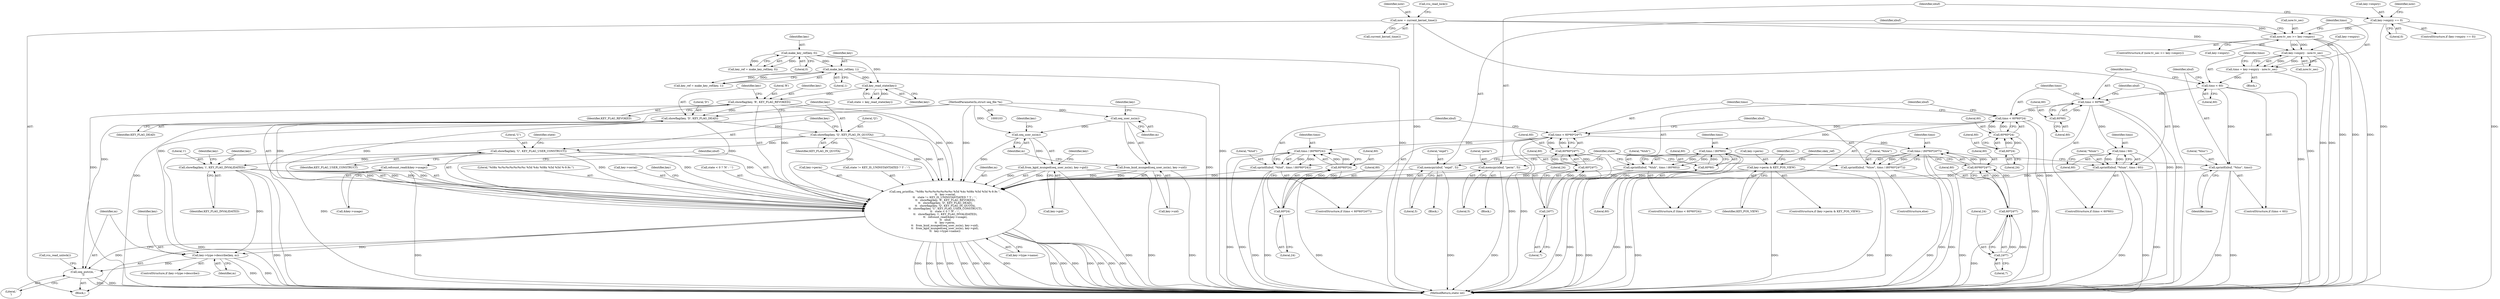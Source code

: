 digraph "0_linux_363b02dab09b3226f3bd1420dad9c72b79a42a76_12@pointer" {
"1000349" [label="(Call,key->type->describe(key, m))"];
"1000313" [label="(Call,showflag(key, 'i', KEY_FLAG_INVALIDATED))"];
"1000303" [label="(Call,showflag(key, 'U', KEY_FLAG_USER_CONSTRUCT))"];
"1000299" [label="(Call,showflag(key, 'Q', KEY_FLAG_IN_QUOTA))"];
"1000295" [label="(Call,showflag(key, 'D', KEY_FLAG_DEAD))"];
"1000291" [label="(Call,showflag(key, 'R', KEY_FLAG_REVOKED))"];
"1000276" [label="(Call,key_read_state(key))"];
"1000121" [label="(Call,make_key_ref(key, 0))"];
"1000145" [label="(Call,make_key_ref(key, 1))"];
"1000279" [label="(Call,seq_printf(m, \"%08x %c%c%c%c%c%c%c %5d %4s %08x %5d %5d %-9.9s \",\n \t\t   key->serial,\n\t\t   state != KEY_IS_UNINSTANTIATED ? 'I' : '-',\n \t\t   showflag(key, 'R', KEY_FLAG_REVOKED),\n \t\t   showflag(key, 'D', KEY_FLAG_DEAD),\n \t\t   showflag(key, 'Q', KEY_FLAG_IN_QUOTA),\n \t\t   showflag(key, 'U', KEY_FLAG_USER_CONSTRUCT),\n\t\t   state < 0 ? 'N' : '-',\n \t\t   showflag(key, 'i', KEY_FLAG_INVALIDATED),\n \t\t   refcount_read(&key->usage),\n \t\t   xbuf,\n\t\t   key->perm,\n\t\t   from_kuid_munged(seq_user_ns(m), key->uid),\n\t\t   from_kgid_munged(seq_user_ns(m), key->gid),\n\t\t   key->type->name))"];
"1000333" [label="(Call,seq_user_ns(m))"];
"1000327" [label="(Call,seq_user_ns(m))"];
"1000104" [label="(MethodParameterIn,struct seq_file *m)"];
"1000317" [label="(Call,refcount_read(&key->usage))"];
"1000187" [label="(Call,memcpy(xbuf, \"expd\", 5))"];
"1000232" [label="(Call,sprintf(xbuf, \"%luh\", timo / (60*60)))"];
"1000235" [label="(Call,timo / (60*60))"];
"1000225" [label="(Call,timo < 60*60*24)"];
"1000212" [label="(Call,timo < 60*60)"];
"1000203" [label="(Call,timo < 60)"];
"1000193" [label="(Call,timo = key->expiry - now.tv_sec)"];
"1000195" [label="(Call,key->expiry - now.tv_sec)"];
"1000179" [label="(Call,now.tv_sec >= key->expiry)"];
"1000162" [label="(Call,now = current_kernel_time())"];
"1000167" [label="(Call,key->expiry == 0)"];
"1000214" [label="(Call,60*60)"];
"1000227" [label="(Call,60*60*24)"];
"1000229" [label="(Call,60*24)"];
"1000237" [label="(Call,60*60)"];
"1000251" [label="(Call,sprintf(xbuf, \"%lud\", timo / (60*60*24)))"];
"1000254" [label="(Call,timo / (60*60*24))"];
"1000242" [label="(Call,timo < 60*60*24*7)"];
"1000244" [label="(Call,60*60*24*7)"];
"1000246" [label="(Call,60*24*7)"];
"1000248" [label="(Call,24*7)"];
"1000256" [label="(Call,60*60*24)"];
"1000258" [label="(Call,60*24)"];
"1000206" [label="(Call,sprintf(xbuf, \"%lus\", timo))"];
"1000173" [label="(Call,memcpy(xbuf, \"perm\", 5))"];
"1000217" [label="(Call,sprintf(xbuf, \"%lum\", timo / 60))"];
"1000220" [label="(Call,timo / 60)"];
"1000262" [label="(Call,sprintf(xbuf, \"%luw\", timo / (60*60*24*7)))"];
"1000265" [label="(Call,timo / (60*60*24*7))"];
"1000267" [label="(Call,60*60*24*7)"];
"1000269" [label="(Call,60*24*7)"];
"1000271" [label="(Call,24*7)"];
"1000125" [label="(Call,key->perm & KEY_POS_VIEW)"];
"1000326" [label="(Call,from_kuid_munged(seq_user_ns(m), key->uid))"];
"1000332" [label="(Call,from_kgid_munged(seq_user_ns(m), key->gid))"];
"1000352" [label="(Call,seq_putc(m, '\n'))"];
"1000129" [label="(Identifier,KEY_POS_VIEW)"];
"1000233" [label="(Identifier,xbuf)"];
"1000276" [label="(Call,key_read_state(key))"];
"1000315" [label="(Literal,'i')"];
"1000249" [label="(Literal,24)"];
"1000199" [label="(Call,now.tv_sec)"];
"1000186" [label="(Block,)"];
"1000221" [label="(Identifier,timo)"];
"1000209" [label="(Identifier,timo)"];
"1000295" [label="(Call,showflag(key, 'D', KEY_FLAG_DEAD))"];
"1000168" [label="(Call,key->expiry)"];
"1000338" [label="(Call,key->type->name)"];
"1000119" [label="(Call,key_ref = make_key_ref(key, 0))"];
"1000204" [label="(Identifier,timo)"];
"1000248" [label="(Call,24*7)"];
"1000190" [label="(Literal,5)"];
"1000195" [label="(Call,key->expiry - now.tv_sec)"];
"1000173" [label="(Call,memcpy(xbuf, \"perm\", 5))"];
"1000205" [label="(Literal,60)"];
"1000269" [label="(Call,60*24*7)"];
"1000280" [label="(Identifier,m)"];
"1000241" [label="(ControlStructure,if (timo < 60*60*24*7))"];
"1000164" [label="(Call,current_kernel_time())"];
"1000267" [label="(Call,60*60*24*7)"];
"1000216" [label="(Literal,60)"];
"1000175" [label="(Literal,\"perm\")"];
"1000355" [label="(Call,rcu_read_unlock())"];
"1000212" [label="(Call,timo < 60*60)"];
"1000231" [label="(Literal,24)"];
"1000243" [label="(Identifier,timo)"];
"1000178" [label="(ControlStructure,if (now.tv_sec >= key->expiry))"];
"1000272" [label="(Literal,24)"];
"1000242" [label="(Call,timo < 60*60*24*7)"];
"1000301" [label="(Literal,'Q')"];
"1000219" [label="(Literal,\"%lum\")"];
"1000236" [label="(Identifier,timo)"];
"1000171" [label="(Literal,0)"];
"1000330" [label="(Identifier,key)"];
"1000146" [label="(Identifier,key)"];
"1000259" [label="(Literal,60)"];
"1000123" [label="(Literal,0)"];
"1000266" [label="(Identifier,timo)"];
"1000214" [label="(Call,60*60)"];
"1000230" [label="(Literal,60)"];
"1000273" [label="(Literal,7)"];
"1000306" [label="(Identifier,KEY_FLAG_USER_CONSTRUCT)"];
"1000305" [label="(Literal,'U')"];
"1000143" [label="(Call,key_ref = make_key_ref(key, 1))"];
"1000274" [label="(Call,state = key_read_state(key))"];
"1000326" [label="(Call,from_kuid_munged(seq_user_ns(m), key->uid))"];
"1000206" [label="(Call,sprintf(xbuf, \"%lus\", timo))"];
"1000104" [label="(MethodParameterIn,struct seq_file *m)"];
"1000334" [label="(Identifier,m)"];
"1000281" [label="(Literal,\"%08x %c%c%c%c%c%c%c %5d %4s %08x %5d %5d %-9.9s \")"];
"1000316" [label="(Identifier,KEY_FLAG_INVALIDATED)"];
"1000126" [label="(Call,key->perm)"];
"1000189" [label="(Literal,\"expd\")"];
"1000279" [label="(Call,seq_printf(m, \"%08x %c%c%c%c%c%c%c %5d %4s %08x %5d %5d %-9.9s \",\n \t\t   key->serial,\n\t\t   state != KEY_IS_UNINSTANTIATED ? 'I' : '-',\n \t\t   showflag(key, 'R', KEY_FLAG_REVOKED),\n \t\t   showflag(key, 'D', KEY_FLAG_DEAD),\n \t\t   showflag(key, 'Q', KEY_FLAG_IN_QUOTA),\n \t\t   showflag(key, 'U', KEY_FLAG_USER_CONSTRUCT),\n\t\t   state < 0 ? 'N' : '-',\n \t\t   showflag(key, 'i', KEY_FLAG_INVALIDATED),\n \t\t   refcount_read(&key->usage),\n \t\t   xbuf,\n\t\t   key->perm,\n\t\t   from_kuid_munged(seq_user_ns(m), key->uid),\n\t\t   from_kgid_munged(seq_user_ns(m), key->gid),\n\t\t   key->type->name))"];
"1000255" [label="(Identifier,timo)"];
"1000296" [label="(Identifier,key)"];
"1000229" [label="(Call,60*24)"];
"1000167" [label="(Call,key->expiry == 0)"];
"1000196" [label="(Call,key->expiry)"];
"1000179" [label="(Call,now.tv_sec >= key->expiry)"];
"1000211" [label="(ControlStructure,if (timo < 60*60))"];
"1000183" [label="(Call,key->expiry)"];
"1000309" [label="(Identifier,state)"];
"1000225" [label="(Call,timo < 60*60*24)"];
"1000213" [label="(Identifier,timo)"];
"1000318" [label="(Call,&key->usage)"];
"1000250" [label="(Literal,7)"];
"1000253" [label="(Literal,\"%lud\")"];
"1000298" [label="(Identifier,KEY_FLAG_DEAD)"];
"1000218" [label="(Identifier,xbuf)"];
"1000264" [label="(Literal,\"%luw\")"];
"1000208" [label="(Literal,\"%lus\")"];
"1000354" [label="(Literal,'\n')"];
"1000282" [label="(Call,key->serial)"];
"1000353" [label="(Identifier,m)"];
"1000227" [label="(Call,60*60*24)"];
"1000245" [label="(Literal,60)"];
"1000145" [label="(Call,make_key_ref(key, 1))"];
"1000299" [label="(Call,showflag(key, 'Q', KEY_FLAG_IN_QUOTA))"];
"1000302" [label="(Identifier,KEY_FLAG_IN_QUOTA)"];
"1000226" [label="(Identifier,timo)"];
"1000234" [label="(Literal,\"%luh\")"];
"1000265" [label="(Call,timo / (60*60*24*7))"];
"1000162" [label="(Call,now = current_kernel_time())"];
"1000277" [label="(Identifier,key)"];
"1000263" [label="(Identifier,xbuf)"];
"1000271" [label="(Call,24*7)"];
"1000172" [label="(Block,)"];
"1000333" [label="(Call,seq_user_ns(m))"];
"1000262" [label="(Call,sprintf(xbuf, \"%luw\", timo / (60*60*24*7)))"];
"1000349" [label="(Call,key->type->describe(key, m))"];
"1000304" [label="(Identifier,key)"];
"1000220" [label="(Call,timo / 60)"];
"1000224" [label="(ControlStructure,if (timo < 60*60*24))"];
"1000188" [label="(Identifier,xbuf)"];
"1000270" [label="(Literal,60)"];
"1000228" [label="(Literal,60)"];
"1000235" [label="(Call,timo / (60*60))"];
"1000239" [label="(Literal,60)"];
"1000176" [label="(Literal,5)"];
"1000121" [label="(Call,make_key_ref(key, 0))"];
"1000203" [label="(Call,timo < 60)"];
"1000180" [label="(Call,now.tv_sec)"];
"1000257" [label="(Literal,60)"];
"1000202" [label="(ControlStructure,if (timo < 60))"];
"1000125" [label="(Call,key->perm & KEY_POS_VIEW)"];
"1000207" [label="(Identifier,xbuf)"];
"1000346" [label="(Identifier,key)"];
"1000335" [label="(Call,key->gid)"];
"1000275" [label="(Identifier,state)"];
"1000291" [label="(Call,showflag(key, 'R', KEY_FLAG_REVOKED))"];
"1000320" [label="(Identifier,key)"];
"1000329" [label="(Call,key->uid)"];
"1000106" [label="(Block,)"];
"1000187" [label="(Call,memcpy(xbuf, \"expd\", 5))"];
"1000260" [label="(Literal,24)"];
"1000181" [label="(Identifier,now)"];
"1000251" [label="(Call,sprintf(xbuf, \"%lud\", timo / (60*60*24)))"];
"1000268" [label="(Literal,60)"];
"1000256" [label="(Call,60*60*24)"];
"1000254" [label="(Call,timo / (60*60*24))"];
"1000358" [label="(MethodReturn,static int)"];
"1000293" [label="(Literal,'R')"];
"1000303" [label="(Call,showflag(key, 'U', KEY_FLAG_USER_CONSTRUCT))"];
"1000166" [label="(ControlStructure,if (key->expiry == 0))"];
"1000350" [label="(Identifier,key)"];
"1000163" [label="(Identifier,now)"];
"1000258" [label="(Call,60*24)"];
"1000307" [label="(Call,state < 0 ? 'N' : '-')"];
"1000217" [label="(Call,sprintf(xbuf, \"%lum\", timo / 60))"];
"1000352" [label="(Call,seq_putc(m, '\n'))"];
"1000149" [label="(Identifier,rc)"];
"1000322" [label="(Identifier,xbuf)"];
"1000194" [label="(Identifier,timo)"];
"1000327" [label="(Call,seq_user_ns(m))"];
"1000252" [label="(Identifier,xbuf)"];
"1000124" [label="(ControlStructure,if (key->perm & KEY_POS_VIEW))"];
"1000132" [label="(Identifier,skey_ref)"];
"1000193" [label="(Call,timo = key->expiry - now.tv_sec)"];
"1000174" [label="(Identifier,xbuf)"];
"1000246" [label="(Call,60*24*7)"];
"1000122" [label="(Identifier,key)"];
"1000244" [label="(Call,60*60*24*7)"];
"1000343" [label="(ControlStructure,if (key->type->describe))"];
"1000292" [label="(Identifier,key)"];
"1000340" [label="(Identifier,key)"];
"1000222" [label="(Literal,60)"];
"1000247" [label="(Literal,60)"];
"1000328" [label="(Identifier,m)"];
"1000323" [label="(Call,key->perm)"];
"1000317" [label="(Call,refcount_read(&key->usage))"];
"1000238" [label="(Literal,60)"];
"1000192" [label="(Block,)"];
"1000261" [label="(ControlStructure,else)"];
"1000232" [label="(Call,sprintf(xbuf, \"%luh\", timo / (60*60)))"];
"1000237" [label="(Call,60*60)"];
"1000285" [label="(Call,state != KEY_IS_UNINSTANTIATED ? 'I' : '-')"];
"1000314" [label="(Identifier,key)"];
"1000313" [label="(Call,showflag(key, 'i', KEY_FLAG_INVALIDATED))"];
"1000300" [label="(Identifier,key)"];
"1000165" [label="(Call,rcu_read_lock())"];
"1000332" [label="(Call,from_kgid_munged(seq_user_ns(m), key->gid))"];
"1000294" [label="(Identifier,KEY_FLAG_REVOKED)"];
"1000351" [label="(Identifier,m)"];
"1000297" [label="(Literal,'D')"];
"1000215" [label="(Literal,60)"];
"1000147" [label="(Literal,1)"];
"1000336" [label="(Identifier,key)"];
"1000349" -> "1000343"  [label="AST: "];
"1000349" -> "1000351"  [label="CFG: "];
"1000350" -> "1000349"  [label="AST: "];
"1000351" -> "1000349"  [label="AST: "];
"1000353" -> "1000349"  [label="CFG: "];
"1000349" -> "1000358"  [label="DDG: "];
"1000349" -> "1000358"  [label="DDG: "];
"1000313" -> "1000349"  [label="DDG: "];
"1000279" -> "1000349"  [label="DDG: "];
"1000104" -> "1000349"  [label="DDG: "];
"1000349" -> "1000352"  [label="DDG: "];
"1000313" -> "1000279"  [label="AST: "];
"1000313" -> "1000316"  [label="CFG: "];
"1000314" -> "1000313"  [label="AST: "];
"1000315" -> "1000313"  [label="AST: "];
"1000316" -> "1000313"  [label="AST: "];
"1000320" -> "1000313"  [label="CFG: "];
"1000313" -> "1000358"  [label="DDG: "];
"1000313" -> "1000358"  [label="DDG: "];
"1000313" -> "1000279"  [label="DDG: "];
"1000313" -> "1000279"  [label="DDG: "];
"1000313" -> "1000279"  [label="DDG: "];
"1000303" -> "1000313"  [label="DDG: "];
"1000303" -> "1000279"  [label="AST: "];
"1000303" -> "1000306"  [label="CFG: "];
"1000304" -> "1000303"  [label="AST: "];
"1000305" -> "1000303"  [label="AST: "];
"1000306" -> "1000303"  [label="AST: "];
"1000309" -> "1000303"  [label="CFG: "];
"1000303" -> "1000358"  [label="DDG: "];
"1000303" -> "1000279"  [label="DDG: "];
"1000303" -> "1000279"  [label="DDG: "];
"1000303" -> "1000279"  [label="DDG: "];
"1000299" -> "1000303"  [label="DDG: "];
"1000299" -> "1000279"  [label="AST: "];
"1000299" -> "1000302"  [label="CFG: "];
"1000300" -> "1000299"  [label="AST: "];
"1000301" -> "1000299"  [label="AST: "];
"1000302" -> "1000299"  [label="AST: "];
"1000304" -> "1000299"  [label="CFG: "];
"1000299" -> "1000358"  [label="DDG: "];
"1000299" -> "1000279"  [label="DDG: "];
"1000299" -> "1000279"  [label="DDG: "];
"1000299" -> "1000279"  [label="DDG: "];
"1000295" -> "1000299"  [label="DDG: "];
"1000295" -> "1000279"  [label="AST: "];
"1000295" -> "1000298"  [label="CFG: "];
"1000296" -> "1000295"  [label="AST: "];
"1000297" -> "1000295"  [label="AST: "];
"1000298" -> "1000295"  [label="AST: "];
"1000300" -> "1000295"  [label="CFG: "];
"1000295" -> "1000358"  [label="DDG: "];
"1000295" -> "1000279"  [label="DDG: "];
"1000295" -> "1000279"  [label="DDG: "];
"1000295" -> "1000279"  [label="DDG: "];
"1000291" -> "1000295"  [label="DDG: "];
"1000291" -> "1000279"  [label="AST: "];
"1000291" -> "1000294"  [label="CFG: "];
"1000292" -> "1000291"  [label="AST: "];
"1000293" -> "1000291"  [label="AST: "];
"1000294" -> "1000291"  [label="AST: "];
"1000296" -> "1000291"  [label="CFG: "];
"1000291" -> "1000358"  [label="DDG: "];
"1000291" -> "1000279"  [label="DDG: "];
"1000291" -> "1000279"  [label="DDG: "];
"1000291" -> "1000279"  [label="DDG: "];
"1000276" -> "1000291"  [label="DDG: "];
"1000276" -> "1000274"  [label="AST: "];
"1000276" -> "1000277"  [label="CFG: "];
"1000277" -> "1000276"  [label="AST: "];
"1000274" -> "1000276"  [label="CFG: "];
"1000276" -> "1000274"  [label="DDG: "];
"1000121" -> "1000276"  [label="DDG: "];
"1000145" -> "1000276"  [label="DDG: "];
"1000121" -> "1000119"  [label="AST: "];
"1000121" -> "1000123"  [label="CFG: "];
"1000122" -> "1000121"  [label="AST: "];
"1000123" -> "1000121"  [label="AST: "];
"1000119" -> "1000121"  [label="CFG: "];
"1000121" -> "1000358"  [label="DDG: "];
"1000121" -> "1000119"  [label="DDG: "];
"1000121" -> "1000119"  [label="DDG: "];
"1000121" -> "1000145"  [label="DDG: "];
"1000145" -> "1000143"  [label="AST: "];
"1000145" -> "1000147"  [label="CFG: "];
"1000146" -> "1000145"  [label="AST: "];
"1000147" -> "1000145"  [label="AST: "];
"1000143" -> "1000145"  [label="CFG: "];
"1000145" -> "1000358"  [label="DDG: "];
"1000145" -> "1000143"  [label="DDG: "];
"1000145" -> "1000143"  [label="DDG: "];
"1000279" -> "1000106"  [label="AST: "];
"1000279" -> "1000338"  [label="CFG: "];
"1000280" -> "1000279"  [label="AST: "];
"1000281" -> "1000279"  [label="AST: "];
"1000282" -> "1000279"  [label="AST: "];
"1000285" -> "1000279"  [label="AST: "];
"1000307" -> "1000279"  [label="AST: "];
"1000317" -> "1000279"  [label="AST: "];
"1000322" -> "1000279"  [label="AST: "];
"1000323" -> "1000279"  [label="AST: "];
"1000326" -> "1000279"  [label="AST: "];
"1000332" -> "1000279"  [label="AST: "];
"1000338" -> "1000279"  [label="AST: "];
"1000346" -> "1000279"  [label="CFG: "];
"1000279" -> "1000358"  [label="DDG: "];
"1000279" -> "1000358"  [label="DDG: "];
"1000279" -> "1000358"  [label="DDG: "];
"1000279" -> "1000358"  [label="DDG: "];
"1000279" -> "1000358"  [label="DDG: "];
"1000279" -> "1000358"  [label="DDG: "];
"1000279" -> "1000358"  [label="DDG: "];
"1000279" -> "1000358"  [label="DDG: "];
"1000279" -> "1000358"  [label="DDG: "];
"1000279" -> "1000358"  [label="DDG: "];
"1000279" -> "1000358"  [label="DDG: "];
"1000279" -> "1000358"  [label="DDG: "];
"1000279" -> "1000358"  [label="DDG: "];
"1000279" -> "1000358"  [label="DDG: "];
"1000279" -> "1000358"  [label="DDG: "];
"1000333" -> "1000279"  [label="DDG: "];
"1000104" -> "1000279"  [label="DDG: "];
"1000317" -> "1000279"  [label="DDG: "];
"1000187" -> "1000279"  [label="DDG: "];
"1000232" -> "1000279"  [label="DDG: "];
"1000251" -> "1000279"  [label="DDG: "];
"1000206" -> "1000279"  [label="DDG: "];
"1000173" -> "1000279"  [label="DDG: "];
"1000217" -> "1000279"  [label="DDG: "];
"1000262" -> "1000279"  [label="DDG: "];
"1000125" -> "1000279"  [label="DDG: "];
"1000326" -> "1000279"  [label="DDG: "];
"1000326" -> "1000279"  [label="DDG: "];
"1000332" -> "1000279"  [label="DDG: "];
"1000332" -> "1000279"  [label="DDG: "];
"1000279" -> "1000352"  [label="DDG: "];
"1000333" -> "1000332"  [label="AST: "];
"1000333" -> "1000334"  [label="CFG: "];
"1000334" -> "1000333"  [label="AST: "];
"1000336" -> "1000333"  [label="CFG: "];
"1000333" -> "1000332"  [label="DDG: "];
"1000327" -> "1000333"  [label="DDG: "];
"1000104" -> "1000333"  [label="DDG: "];
"1000327" -> "1000326"  [label="AST: "];
"1000327" -> "1000328"  [label="CFG: "];
"1000328" -> "1000327"  [label="AST: "];
"1000330" -> "1000327"  [label="CFG: "];
"1000327" -> "1000326"  [label="DDG: "];
"1000104" -> "1000327"  [label="DDG: "];
"1000104" -> "1000103"  [label="AST: "];
"1000104" -> "1000358"  [label="DDG: "];
"1000104" -> "1000352"  [label="DDG: "];
"1000317" -> "1000318"  [label="CFG: "];
"1000318" -> "1000317"  [label="AST: "];
"1000322" -> "1000317"  [label="CFG: "];
"1000317" -> "1000358"  [label="DDG: "];
"1000187" -> "1000186"  [label="AST: "];
"1000187" -> "1000190"  [label="CFG: "];
"1000188" -> "1000187"  [label="AST: "];
"1000189" -> "1000187"  [label="AST: "];
"1000190" -> "1000187"  [label="AST: "];
"1000275" -> "1000187"  [label="CFG: "];
"1000187" -> "1000358"  [label="DDG: "];
"1000232" -> "1000224"  [label="AST: "];
"1000232" -> "1000235"  [label="CFG: "];
"1000233" -> "1000232"  [label="AST: "];
"1000234" -> "1000232"  [label="AST: "];
"1000235" -> "1000232"  [label="AST: "];
"1000275" -> "1000232"  [label="CFG: "];
"1000232" -> "1000358"  [label="DDG: "];
"1000232" -> "1000358"  [label="DDG: "];
"1000235" -> "1000232"  [label="DDG: "];
"1000235" -> "1000232"  [label="DDG: "];
"1000235" -> "1000237"  [label="CFG: "];
"1000236" -> "1000235"  [label="AST: "];
"1000237" -> "1000235"  [label="AST: "];
"1000235" -> "1000358"  [label="DDG: "];
"1000235" -> "1000358"  [label="DDG: "];
"1000225" -> "1000235"  [label="DDG: "];
"1000237" -> "1000235"  [label="DDG: "];
"1000225" -> "1000224"  [label="AST: "];
"1000225" -> "1000227"  [label="CFG: "];
"1000226" -> "1000225"  [label="AST: "];
"1000227" -> "1000225"  [label="AST: "];
"1000233" -> "1000225"  [label="CFG: "];
"1000243" -> "1000225"  [label="CFG: "];
"1000225" -> "1000358"  [label="DDG: "];
"1000225" -> "1000358"  [label="DDG: "];
"1000212" -> "1000225"  [label="DDG: "];
"1000227" -> "1000225"  [label="DDG: "];
"1000227" -> "1000225"  [label="DDG: "];
"1000225" -> "1000242"  [label="DDG: "];
"1000212" -> "1000211"  [label="AST: "];
"1000212" -> "1000214"  [label="CFG: "];
"1000213" -> "1000212"  [label="AST: "];
"1000214" -> "1000212"  [label="AST: "];
"1000218" -> "1000212"  [label="CFG: "];
"1000226" -> "1000212"  [label="CFG: "];
"1000212" -> "1000358"  [label="DDG: "];
"1000212" -> "1000358"  [label="DDG: "];
"1000203" -> "1000212"  [label="DDG: "];
"1000214" -> "1000212"  [label="DDG: "];
"1000212" -> "1000220"  [label="DDG: "];
"1000203" -> "1000202"  [label="AST: "];
"1000203" -> "1000205"  [label="CFG: "];
"1000204" -> "1000203"  [label="AST: "];
"1000205" -> "1000203"  [label="AST: "];
"1000207" -> "1000203"  [label="CFG: "];
"1000213" -> "1000203"  [label="CFG: "];
"1000203" -> "1000358"  [label="DDG: "];
"1000193" -> "1000203"  [label="DDG: "];
"1000203" -> "1000206"  [label="DDG: "];
"1000193" -> "1000192"  [label="AST: "];
"1000193" -> "1000195"  [label="CFG: "];
"1000194" -> "1000193"  [label="AST: "];
"1000195" -> "1000193"  [label="AST: "];
"1000204" -> "1000193"  [label="CFG: "];
"1000193" -> "1000358"  [label="DDG: "];
"1000195" -> "1000193"  [label="DDG: "];
"1000195" -> "1000193"  [label="DDG: "];
"1000195" -> "1000199"  [label="CFG: "];
"1000196" -> "1000195"  [label="AST: "];
"1000199" -> "1000195"  [label="AST: "];
"1000195" -> "1000358"  [label="DDG: "];
"1000195" -> "1000358"  [label="DDG: "];
"1000179" -> "1000195"  [label="DDG: "];
"1000179" -> "1000195"  [label="DDG: "];
"1000162" -> "1000195"  [label="DDG: "];
"1000179" -> "1000178"  [label="AST: "];
"1000179" -> "1000183"  [label="CFG: "];
"1000180" -> "1000179"  [label="AST: "];
"1000183" -> "1000179"  [label="AST: "];
"1000188" -> "1000179"  [label="CFG: "];
"1000194" -> "1000179"  [label="CFG: "];
"1000179" -> "1000358"  [label="DDG: "];
"1000179" -> "1000358"  [label="DDG: "];
"1000179" -> "1000358"  [label="DDG: "];
"1000162" -> "1000179"  [label="DDG: "];
"1000167" -> "1000179"  [label="DDG: "];
"1000162" -> "1000106"  [label="AST: "];
"1000162" -> "1000164"  [label="CFG: "];
"1000163" -> "1000162"  [label="AST: "];
"1000164" -> "1000162"  [label="AST: "];
"1000165" -> "1000162"  [label="CFG: "];
"1000162" -> "1000358"  [label="DDG: "];
"1000162" -> "1000358"  [label="DDG: "];
"1000167" -> "1000166"  [label="AST: "];
"1000167" -> "1000171"  [label="CFG: "];
"1000168" -> "1000167"  [label="AST: "];
"1000171" -> "1000167"  [label="AST: "];
"1000174" -> "1000167"  [label="CFG: "];
"1000181" -> "1000167"  [label="CFG: "];
"1000167" -> "1000358"  [label="DDG: "];
"1000167" -> "1000358"  [label="DDG: "];
"1000214" -> "1000216"  [label="CFG: "];
"1000215" -> "1000214"  [label="AST: "];
"1000216" -> "1000214"  [label="AST: "];
"1000227" -> "1000229"  [label="CFG: "];
"1000228" -> "1000227"  [label="AST: "];
"1000229" -> "1000227"  [label="AST: "];
"1000227" -> "1000358"  [label="DDG: "];
"1000229" -> "1000227"  [label="DDG: "];
"1000229" -> "1000227"  [label="DDG: "];
"1000229" -> "1000231"  [label="CFG: "];
"1000230" -> "1000229"  [label="AST: "];
"1000231" -> "1000229"  [label="AST: "];
"1000237" -> "1000239"  [label="CFG: "];
"1000238" -> "1000237"  [label="AST: "];
"1000239" -> "1000237"  [label="AST: "];
"1000251" -> "1000241"  [label="AST: "];
"1000251" -> "1000254"  [label="CFG: "];
"1000252" -> "1000251"  [label="AST: "];
"1000253" -> "1000251"  [label="AST: "];
"1000254" -> "1000251"  [label="AST: "];
"1000275" -> "1000251"  [label="CFG: "];
"1000251" -> "1000358"  [label="DDG: "];
"1000251" -> "1000358"  [label="DDG: "];
"1000254" -> "1000251"  [label="DDG: "];
"1000254" -> "1000251"  [label="DDG: "];
"1000254" -> "1000256"  [label="CFG: "];
"1000255" -> "1000254"  [label="AST: "];
"1000256" -> "1000254"  [label="AST: "];
"1000254" -> "1000358"  [label="DDG: "];
"1000254" -> "1000358"  [label="DDG: "];
"1000242" -> "1000254"  [label="DDG: "];
"1000256" -> "1000254"  [label="DDG: "];
"1000256" -> "1000254"  [label="DDG: "];
"1000242" -> "1000241"  [label="AST: "];
"1000242" -> "1000244"  [label="CFG: "];
"1000243" -> "1000242"  [label="AST: "];
"1000244" -> "1000242"  [label="AST: "];
"1000252" -> "1000242"  [label="CFG: "];
"1000263" -> "1000242"  [label="CFG: "];
"1000242" -> "1000358"  [label="DDG: "];
"1000242" -> "1000358"  [label="DDG: "];
"1000244" -> "1000242"  [label="DDG: "];
"1000244" -> "1000242"  [label="DDG: "];
"1000242" -> "1000265"  [label="DDG: "];
"1000244" -> "1000246"  [label="CFG: "];
"1000245" -> "1000244"  [label="AST: "];
"1000246" -> "1000244"  [label="AST: "];
"1000244" -> "1000358"  [label="DDG: "];
"1000246" -> "1000244"  [label="DDG: "];
"1000246" -> "1000244"  [label="DDG: "];
"1000246" -> "1000248"  [label="CFG: "];
"1000247" -> "1000246"  [label="AST: "];
"1000248" -> "1000246"  [label="AST: "];
"1000246" -> "1000358"  [label="DDG: "];
"1000248" -> "1000246"  [label="DDG: "];
"1000248" -> "1000246"  [label="DDG: "];
"1000248" -> "1000250"  [label="CFG: "];
"1000249" -> "1000248"  [label="AST: "];
"1000250" -> "1000248"  [label="AST: "];
"1000256" -> "1000258"  [label="CFG: "];
"1000257" -> "1000256"  [label="AST: "];
"1000258" -> "1000256"  [label="AST: "];
"1000256" -> "1000358"  [label="DDG: "];
"1000258" -> "1000256"  [label="DDG: "];
"1000258" -> "1000256"  [label="DDG: "];
"1000258" -> "1000260"  [label="CFG: "];
"1000259" -> "1000258"  [label="AST: "];
"1000260" -> "1000258"  [label="AST: "];
"1000206" -> "1000202"  [label="AST: "];
"1000206" -> "1000209"  [label="CFG: "];
"1000207" -> "1000206"  [label="AST: "];
"1000208" -> "1000206"  [label="AST: "];
"1000209" -> "1000206"  [label="AST: "];
"1000275" -> "1000206"  [label="CFG: "];
"1000206" -> "1000358"  [label="DDG: "];
"1000206" -> "1000358"  [label="DDG: "];
"1000173" -> "1000172"  [label="AST: "];
"1000173" -> "1000176"  [label="CFG: "];
"1000174" -> "1000173"  [label="AST: "];
"1000175" -> "1000173"  [label="AST: "];
"1000176" -> "1000173"  [label="AST: "];
"1000275" -> "1000173"  [label="CFG: "];
"1000173" -> "1000358"  [label="DDG: "];
"1000217" -> "1000211"  [label="AST: "];
"1000217" -> "1000220"  [label="CFG: "];
"1000218" -> "1000217"  [label="AST: "];
"1000219" -> "1000217"  [label="AST: "];
"1000220" -> "1000217"  [label="AST: "];
"1000275" -> "1000217"  [label="CFG: "];
"1000217" -> "1000358"  [label="DDG: "];
"1000217" -> "1000358"  [label="DDG: "];
"1000220" -> "1000217"  [label="DDG: "];
"1000220" -> "1000217"  [label="DDG: "];
"1000220" -> "1000222"  [label="CFG: "];
"1000221" -> "1000220"  [label="AST: "];
"1000222" -> "1000220"  [label="AST: "];
"1000220" -> "1000358"  [label="DDG: "];
"1000262" -> "1000261"  [label="AST: "];
"1000262" -> "1000265"  [label="CFG: "];
"1000263" -> "1000262"  [label="AST: "];
"1000264" -> "1000262"  [label="AST: "];
"1000265" -> "1000262"  [label="AST: "];
"1000275" -> "1000262"  [label="CFG: "];
"1000262" -> "1000358"  [label="DDG: "];
"1000262" -> "1000358"  [label="DDG: "];
"1000265" -> "1000262"  [label="DDG: "];
"1000265" -> "1000262"  [label="DDG: "];
"1000265" -> "1000267"  [label="CFG: "];
"1000266" -> "1000265"  [label="AST: "];
"1000267" -> "1000265"  [label="AST: "];
"1000265" -> "1000358"  [label="DDG: "];
"1000265" -> "1000358"  [label="DDG: "];
"1000267" -> "1000265"  [label="DDG: "];
"1000267" -> "1000265"  [label="DDG: "];
"1000267" -> "1000269"  [label="CFG: "];
"1000268" -> "1000267"  [label="AST: "];
"1000269" -> "1000267"  [label="AST: "];
"1000267" -> "1000358"  [label="DDG: "];
"1000269" -> "1000267"  [label="DDG: "];
"1000269" -> "1000267"  [label="DDG: "];
"1000269" -> "1000271"  [label="CFG: "];
"1000270" -> "1000269"  [label="AST: "];
"1000271" -> "1000269"  [label="AST: "];
"1000269" -> "1000358"  [label="DDG: "];
"1000271" -> "1000269"  [label="DDG: "];
"1000271" -> "1000269"  [label="DDG: "];
"1000271" -> "1000273"  [label="CFG: "];
"1000272" -> "1000271"  [label="AST: "];
"1000273" -> "1000271"  [label="AST: "];
"1000125" -> "1000124"  [label="AST: "];
"1000125" -> "1000129"  [label="CFG: "];
"1000126" -> "1000125"  [label="AST: "];
"1000129" -> "1000125"  [label="AST: "];
"1000132" -> "1000125"  [label="CFG: "];
"1000149" -> "1000125"  [label="CFG: "];
"1000125" -> "1000358"  [label="DDG: "];
"1000125" -> "1000358"  [label="DDG: "];
"1000125" -> "1000358"  [label="DDG: "];
"1000326" -> "1000329"  [label="CFG: "];
"1000329" -> "1000326"  [label="AST: "];
"1000334" -> "1000326"  [label="CFG: "];
"1000326" -> "1000358"  [label="DDG: "];
"1000332" -> "1000335"  [label="CFG: "];
"1000335" -> "1000332"  [label="AST: "];
"1000340" -> "1000332"  [label="CFG: "];
"1000332" -> "1000358"  [label="DDG: "];
"1000332" -> "1000358"  [label="DDG: "];
"1000352" -> "1000106"  [label="AST: "];
"1000352" -> "1000354"  [label="CFG: "];
"1000353" -> "1000352"  [label="AST: "];
"1000354" -> "1000352"  [label="AST: "];
"1000355" -> "1000352"  [label="CFG: "];
"1000352" -> "1000358"  [label="DDG: "];
"1000352" -> "1000358"  [label="DDG: "];
}
